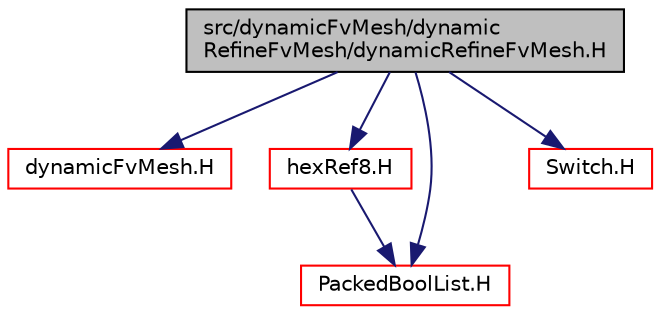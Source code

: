 digraph "src/dynamicFvMesh/dynamicRefineFvMesh/dynamicRefineFvMesh.H"
{
  bgcolor="transparent";
  edge [fontname="Helvetica",fontsize="10",labelfontname="Helvetica",labelfontsize="10"];
  node [fontname="Helvetica",fontsize="10",shape=record];
  Node1 [label="src/dynamicFvMesh/dynamic\lRefineFvMesh/dynamicRefineFvMesh.H",height=0.2,width=0.4,color="black", fillcolor="grey75", style="filled", fontcolor="black"];
  Node1 -> Node2 [color="midnightblue",fontsize="10",style="solid",fontname="Helvetica"];
  Node2 [label="dynamicFvMesh.H",height=0.2,width=0.4,color="red",URL="$a04717.html"];
  Node1 -> Node3 [color="midnightblue",fontsize="10",style="solid",fontname="Helvetica"];
  Node3 [label="hexRef8.H",height=0.2,width=0.4,color="red",URL="$a04877.html"];
  Node3 -> Node4 [color="midnightblue",fontsize="10",style="solid",fontname="Helvetica"];
  Node4 [label="PackedBoolList.H",height=0.2,width=0.4,color="red",URL="$a07648.html"];
  Node1 -> Node4 [color="midnightblue",fontsize="10",style="solid",fontname="Helvetica"];
  Node1 -> Node5 [color="midnightblue",fontsize="10",style="solid",fontname="Helvetica"];
  Node5 [label="Switch.H",height=0.2,width=0.4,color="red",URL="$a08807.html"];
}
